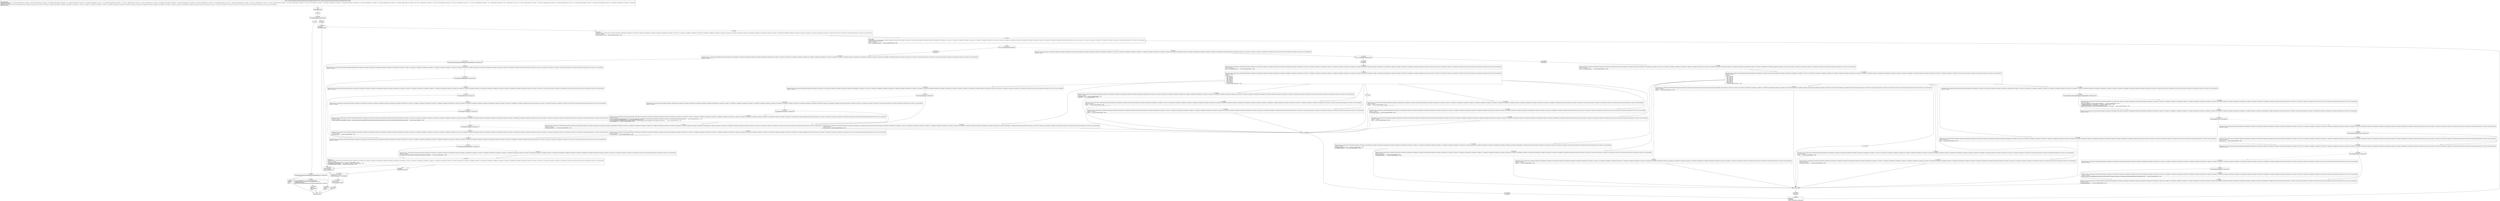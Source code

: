 digraph "CFG forandroidx.fragment.app.FragmentStateManager.moveToExpectedState()V" {
Node_86 [shape=record,label="{86\:\ ?|MTH_ENTER_BLOCK\l}"];
Node_88 [shape=record,label="{88\:\ 0x0000}"];
Node_89 [shape=record,label="{89\:\ 0x0005|if (r9.mMovingToState == false) goto L9\l}"];
Node_90 [shape=record,label="{90\:\ 0x0007}"];
Node_91 [shape=record,label="{91\:\ 0x000b|if (androidx.fragment.app.FragmentManager.isLoggingEnabled(2) == false) goto L8\l}"];
Node_92 [shape=record,label="{92\:\ 0x000d|java.lang.StringBuilder r0 = new java.lang.StringBuilder()\lr0.append(\"Ignoring re\-entrant call to moveToExpectedState() for \")\lr0.append(getFragment())\landroid.util.Log.v(androidx.fragment.app.FragmentStateManager.TAG, r0.toString())\l}"];
Node_93 [shape=record,label="{93\:\ 0x0025|RETURN\lORIG_RETURN\l|return\l}"];
Node_87 [shape=record,label="{87\:\ ?|MTH_EXIT_BLOCK\l}"];
Node_171 [shape=record,label="{171\:\ ?|SYNTHETIC\lRETURN\l|return\l}"];
Node_94 [shape=record,label="{94\:\ 0x0026|r0 = false\l}"];
Node_163 [shape=record,label="{163\:\ 0x0028|SYNTHETIC\lEXC_TOP_SPLITTER\l}"];
Node_95 [shape=record,label="{95\:\ 0x0028|TRY_ENTER\lTryCatch #0 \{all \-\> 0x0166, blocks: (B:95:0x0028, B:96:0x002a, B:98:0x0035, B:100:0x003b, B:101:0x0040, B:103:0x0044, B:104:0x0048, B:105:0x004e, B:106:0x0052, B:108:0x0058, B:110:0x005e, B:111:0x007c, B:112:0x0082, B:113:0x0086, B:114:0x008d, B:115:0x0091, B:117:0x0096, B:118:0x009b, B:120:0x00a0, B:121:0x00a5, B:122:0x00ab, B:123:0x00af, B:125:0x00b6, B:126:0x00cc, B:128:0x00d2, B:130:0x00d8, B:131:0x00db, B:133:0x00e1, B:135:0x00e7, B:136:0x00f8, B:137:0x00fd, B:138:0x0106, B:139:0x010e, B:140:0x0112, B:142:0x0117, B:144:0x011b, B:146:0x0121, B:148:0x0127, B:150:0x012d, B:152:0x0141, B:153:0x0145, B:154:0x0148, B:156:0x014e, B:157:0x0157), top: B:163:0x0028 \}\lCatch: all \-\> 0x0166\l|r9.mMovingToState = true     \/\/ Catch: java.lang.Throwable \-\> L166\l}"];
Node_96 [shape=record,label="{96\:\ 0x002a|LOOP_START\lTryCatch #0 \{all \-\> 0x0166, blocks: (B:95:0x0028, B:96:0x002a, B:98:0x0035, B:100:0x003b, B:101:0x0040, B:103:0x0044, B:104:0x0048, B:105:0x004e, B:106:0x0052, B:108:0x0058, B:110:0x005e, B:111:0x007c, B:112:0x0082, B:113:0x0086, B:114:0x008d, B:115:0x0091, B:117:0x0096, B:118:0x009b, B:120:0x00a0, B:121:0x00a5, B:122:0x00ab, B:123:0x00af, B:125:0x00b6, B:126:0x00cc, B:128:0x00d2, B:130:0x00d8, B:131:0x00db, B:133:0x00e1, B:135:0x00e7, B:136:0x00f8, B:137:0x00fd, B:138:0x0106, B:139:0x010e, B:140:0x0112, B:142:0x0117, B:144:0x011b, B:146:0x0121, B:148:0x0127, B:150:0x012d, B:152:0x0141, B:153:0x0145, B:154:0x0148, B:156:0x014e, B:157:0x0157), top: B:163:0x0028 \}\lLOOP:0: B:96:0x002a\-\>B:168:0x002a\lCatch: all \-\> 0x0166\l|int r4 = computeExpectedState()     \/\/ Catch: java.lang.Throwable \-\> L166\l}"];
Node_97 [shape=record,label="{97\:\ 0x0033|if (r4 == r9.mFragment.mState) goto L63\l}"];
Node_98 [shape=record,label="{98\:\ 0x0035|TryCatch #0 \{all \-\> 0x0166, blocks: (B:95:0x0028, B:96:0x002a, B:98:0x0035, B:100:0x003b, B:101:0x0040, B:103:0x0044, B:104:0x0048, B:105:0x004e, B:106:0x0052, B:108:0x0058, B:110:0x005e, B:111:0x007c, B:112:0x0082, B:113:0x0086, B:114:0x008d, B:115:0x0091, B:117:0x0096, B:118:0x009b, B:120:0x00a0, B:121:0x00a5, B:122:0x00ab, B:123:0x00af, B:125:0x00b6, B:126:0x00cc, B:128:0x00d2, B:130:0x00d8, B:131:0x00db, B:133:0x00e1, B:135:0x00e7, B:136:0x00f8, B:137:0x00fd, B:138:0x0106, B:139:0x010e, B:140:0x0112, B:142:0x0117, B:144:0x011b, B:146:0x0121, B:148:0x0127, B:150:0x012d, B:152:0x0141, B:153:0x0145, B:154:0x0148, B:156:0x014e, B:157:0x0157), top: B:163:0x0028 \}\lCatch: all \-\> 0x0166\l}"];
Node_99 [shape=record,label="{99\:\ 0x0039|if (r4 \<= r9.mFragment.mState) goto L16\l}"];
Node_166 [shape=record,label="{166\:\ 0x0096|SYNTHETIC\l}"];
Node_117 [shape=record,label="{117\:\ 0x0096|TryCatch #0 \{all \-\> 0x0166, blocks: (B:95:0x0028, B:96:0x002a, B:98:0x0035, B:100:0x003b, B:101:0x0040, B:103:0x0044, B:104:0x0048, B:105:0x004e, B:106:0x0052, B:108:0x0058, B:110:0x005e, B:111:0x007c, B:112:0x0082, B:113:0x0086, B:114:0x008d, B:115:0x0091, B:117:0x0096, B:118:0x009b, B:120:0x00a0, B:121:0x00a5, B:122:0x00ab, B:123:0x00af, B:125:0x00b6, B:126:0x00cc, B:128:0x00d2, B:130:0x00d8, B:131:0x00db, B:133:0x00e1, B:135:0x00e7, B:136:0x00f8, B:137:0x00fd, B:138:0x0106, B:139:0x010e, B:140:0x0112, B:142:0x0117, B:144:0x011b, B:146:0x0121, B:148:0x0127, B:150:0x012d, B:152:0x0141, B:153:0x0145, B:154:0x0148, B:156:0x014e, B:157:0x0157), top: B:163:0x0028 \}\lCatch: all \-\> 0x0166\l|int r4 = r9.mFragment.mState \- 1     \/\/ Catch: java.lang.Throwable \-\> L166\l}"];
Node_118 [shape=record,label="{118\:\ 0x009b|TryCatch #0 \{all \-\> 0x0166, blocks: (B:95:0x0028, B:96:0x002a, B:98:0x0035, B:100:0x003b, B:101:0x0040, B:103:0x0044, B:104:0x0048, B:105:0x004e, B:106:0x0052, B:108:0x0058, B:110:0x005e, B:111:0x007c, B:112:0x0082, B:113:0x0086, B:114:0x008d, B:115:0x0091, B:117:0x0096, B:118:0x009b, B:120:0x00a0, B:121:0x00a5, B:122:0x00ab, B:123:0x00af, B:125:0x00b6, B:126:0x00cc, B:128:0x00d2, B:130:0x00d8, B:131:0x00db, B:133:0x00e1, B:135:0x00e7, B:136:0x00f8, B:137:0x00fd, B:138:0x0106, B:139:0x010e, B:140:0x0112, B:142:0x0117, B:144:0x011b, B:146:0x0121, B:148:0x0127, B:150:0x012d, B:152:0x0141, B:153:0x0145, B:154:0x0148, B:156:0x014e, B:157:0x0157), top: B:163:0x0028 \}\lCatch: all \-\> 0x0166\l|switch(r4) \{\l    case \-1: goto L43;\l    case 0: goto L42;\l    case 1: goto L41;\l    case 2: goto L40;\l    case 3: goto L26;\l    case 4: goto L25;\l    case 5: goto L24;\l    case 6: goto L23;\l    default: goto L19;\l\}     \/\/ Catch: java.lang.Throwable \-\> L166\l}"];
Node_119 [shape=record,label="{119\:\ 0x009e}"];
Node_141 [shape=record,label="{141\:\ 0x0115}"];
Node_169 [shape=record,label="{169\:\ 0x002a|SYNTHETIC\l}"];
Node_168 [shape=record,label="{168\:\ 0x002a|LOOP_END\lSYNTHETIC\lLOOP:0: B:96:0x002a\-\>B:168:0x002a\l}"];
Node_120 [shape=record,label="{120\:\ 0x00a0|TryCatch #0 \{all \-\> 0x0166, blocks: (B:95:0x0028, B:96:0x002a, B:98:0x0035, B:100:0x003b, B:101:0x0040, B:103:0x0044, B:104:0x0048, B:105:0x004e, B:106:0x0052, B:108:0x0058, B:110:0x005e, B:111:0x007c, B:112:0x0082, B:113:0x0086, B:114:0x008d, B:115:0x0091, B:117:0x0096, B:118:0x009b, B:120:0x00a0, B:121:0x00a5, B:122:0x00ab, B:123:0x00af, B:125:0x00b6, B:126:0x00cc, B:128:0x00d2, B:130:0x00d8, B:131:0x00db, B:133:0x00e1, B:135:0x00e7, B:136:0x00f8, B:137:0x00fd, B:138:0x0106, B:139:0x010e, B:140:0x0112, B:142:0x0117, B:144:0x011b, B:146:0x0121, B:148:0x0127, B:150:0x012d, B:152:0x0141, B:153:0x0145, B:154:0x0148, B:156:0x014e, B:157:0x0157), top: B:163:0x0028 \}\lCatch: all \-\> 0x0166\l|pause()     \/\/ Catch: java.lang.Throwable \-\> L166\l}"];
Node_121 [shape=record,label="{121\:\ 0x00a5|TryCatch #0 \{all \-\> 0x0166, blocks: (B:95:0x0028, B:96:0x002a, B:98:0x0035, B:100:0x003b, B:101:0x0040, B:103:0x0044, B:104:0x0048, B:105:0x004e, B:106:0x0052, B:108:0x0058, B:110:0x005e, B:111:0x007c, B:112:0x0082, B:113:0x0086, B:114:0x008d, B:115:0x0091, B:117:0x0096, B:118:0x009b, B:120:0x00a0, B:121:0x00a5, B:122:0x00ab, B:123:0x00af, B:125:0x00b6, B:126:0x00cc, B:128:0x00d2, B:130:0x00d8, B:131:0x00db, B:133:0x00e1, B:135:0x00e7, B:136:0x00f8, B:137:0x00fd, B:138:0x0106, B:139:0x010e, B:140:0x0112, B:142:0x0117, B:144:0x011b, B:146:0x0121, B:148:0x0127, B:150:0x012d, B:152:0x0141, B:153:0x0145, B:154:0x0148, B:156:0x014e, B:157:0x0157), top: B:163:0x0028 \}\lCatch: all \-\> 0x0166\l|r9.mFragment.mState = 5     \/\/ Catch: java.lang.Throwable \-\> L166\l}"];
Node_122 [shape=record,label="{122\:\ 0x00ab|TryCatch #0 \{all \-\> 0x0166, blocks: (B:95:0x0028, B:96:0x002a, B:98:0x0035, B:100:0x003b, B:101:0x0040, B:103:0x0044, B:104:0x0048, B:105:0x004e, B:106:0x0052, B:108:0x0058, B:110:0x005e, B:111:0x007c, B:112:0x0082, B:113:0x0086, B:114:0x008d, B:115:0x0091, B:117:0x0096, B:118:0x009b, B:120:0x00a0, B:121:0x00a5, B:122:0x00ab, B:123:0x00af, B:125:0x00b6, B:126:0x00cc, B:128:0x00d2, B:130:0x00d8, B:131:0x00db, B:133:0x00e1, B:135:0x00e7, B:136:0x00f8, B:137:0x00fd, B:138:0x0106, B:139:0x010e, B:140:0x0112, B:142:0x0117, B:144:0x011b, B:146:0x0121, B:148:0x0127, B:150:0x012d, B:152:0x0141, B:153:0x0145, B:154:0x0148, B:156:0x014e, B:157:0x0157), top: B:163:0x0028 \}\lCatch: all \-\> 0x0166\l|stop()     \/\/ Catch: java.lang.Throwable \-\> L166\l}"];
Node_123 [shape=record,label="{123\:\ 0x00af|TryCatch #0 \{all \-\> 0x0166, blocks: (B:95:0x0028, B:96:0x002a, B:98:0x0035, B:100:0x003b, B:101:0x0040, B:103:0x0044, B:104:0x0048, B:105:0x004e, B:106:0x0052, B:108:0x0058, B:110:0x005e, B:111:0x007c, B:112:0x0082, B:113:0x0086, B:114:0x008d, B:115:0x0091, B:117:0x0096, B:118:0x009b, B:120:0x00a0, B:121:0x00a5, B:122:0x00ab, B:123:0x00af, B:125:0x00b6, B:126:0x00cc, B:128:0x00d2, B:130:0x00d8, B:131:0x00db, B:133:0x00e1, B:135:0x00e7, B:136:0x00f8, B:137:0x00fd, B:138:0x0106, B:139:0x010e, B:140:0x0112, B:142:0x0117, B:144:0x011b, B:146:0x0121, B:148:0x0127, B:150:0x012d, B:152:0x0141, B:153:0x0145, B:154:0x0148, B:156:0x014e, B:157:0x0157), top: B:163:0x0028 \}\lCatch: all \-\> 0x0166\l}"];
Node_124 [shape=record,label="{124\:\ 0x00b4|if (androidx.fragment.app.FragmentManager.isLoggingEnabled(3) == false) goto L29\l}"];
Node_125 [shape=record,label="{125\:\ 0x00b6|TryCatch #0 \{all \-\> 0x0166, blocks: (B:95:0x0028, B:96:0x002a, B:98:0x0035, B:100:0x003b, B:101:0x0040, B:103:0x0044, B:104:0x0048, B:105:0x004e, B:106:0x0052, B:108:0x0058, B:110:0x005e, B:111:0x007c, B:112:0x0082, B:113:0x0086, B:114:0x008d, B:115:0x0091, B:117:0x0096, B:118:0x009b, B:120:0x00a0, B:121:0x00a5, B:122:0x00ab, B:123:0x00af, B:125:0x00b6, B:126:0x00cc, B:128:0x00d2, B:130:0x00d8, B:131:0x00db, B:133:0x00e1, B:135:0x00e7, B:136:0x00f8, B:137:0x00fd, B:138:0x0106, B:139:0x010e, B:140:0x0112, B:142:0x0117, B:144:0x011b, B:146:0x0121, B:148:0x0127, B:150:0x012d, B:152:0x0141, B:153:0x0145, B:154:0x0148, B:156:0x014e, B:157:0x0157), top: B:163:0x0028 \}\lCatch: all \-\> 0x0166\l|java.lang.StringBuilder r7 = new java.lang.StringBuilder()     \/\/ Catch: java.lang.Throwable \-\> L166\lr7.append(\"movefrom ACTIVITY_CREATED: \")     \/\/ Catch: java.lang.Throwable \-\> L166\lr7.append(r9.mFragment)     \/\/ Catch: java.lang.Throwable \-\> L166\landroid.util.Log.d(androidx.fragment.app.FragmentStateManager.TAG, r7.toString())     \/\/ Catch: java.lang.Throwable \-\> L166\l}"];
Node_126 [shape=record,label="{126\:\ 0x00cc|TryCatch #0 \{all \-\> 0x0166, blocks: (B:95:0x0028, B:96:0x002a, B:98:0x0035, B:100:0x003b, B:101:0x0040, B:103:0x0044, B:104:0x0048, B:105:0x004e, B:106:0x0052, B:108:0x0058, B:110:0x005e, B:111:0x007c, B:112:0x0082, B:113:0x0086, B:114:0x008d, B:115:0x0091, B:117:0x0096, B:118:0x009b, B:120:0x00a0, B:121:0x00a5, B:122:0x00ab, B:123:0x00af, B:125:0x00b6, B:126:0x00cc, B:128:0x00d2, B:130:0x00d8, B:131:0x00db, B:133:0x00e1, B:135:0x00e7, B:136:0x00f8, B:137:0x00fd, B:138:0x0106, B:139:0x010e, B:140:0x0112, B:142:0x0117, B:144:0x011b, B:146:0x0121, B:148:0x0127, B:150:0x012d, B:152:0x0141, B:153:0x0145, B:154:0x0148, B:156:0x014e, B:157:0x0157), top: B:163:0x0028 \}\lCatch: all \-\> 0x0166\l}"];
Node_127 [shape=record,label="{127\:\ 0x00d0|if (r9.mFragment.mView == null) goto L34\l}"];
Node_128 [shape=record,label="{128\:\ 0x00d2|TryCatch #0 \{all \-\> 0x0166, blocks: (B:95:0x0028, B:96:0x002a, B:98:0x0035, B:100:0x003b, B:101:0x0040, B:103:0x0044, B:104:0x0048, B:105:0x004e, B:106:0x0052, B:108:0x0058, B:110:0x005e, B:111:0x007c, B:112:0x0082, B:113:0x0086, B:114:0x008d, B:115:0x0091, B:117:0x0096, B:118:0x009b, B:120:0x00a0, B:121:0x00a5, B:122:0x00ab, B:123:0x00af, B:125:0x00b6, B:126:0x00cc, B:128:0x00d2, B:130:0x00d8, B:131:0x00db, B:133:0x00e1, B:135:0x00e7, B:136:0x00f8, B:137:0x00fd, B:138:0x0106, B:139:0x010e, B:140:0x0112, B:142:0x0117, B:144:0x011b, B:146:0x0121, B:148:0x0127, B:150:0x012d, B:152:0x0141, B:153:0x0145, B:154:0x0148, B:156:0x014e, B:157:0x0157), top: B:163:0x0028 \}\lCatch: all \-\> 0x0166\l}"];
Node_129 [shape=record,label="{129\:\ 0x00d6|if (r9.mFragment.mSavedViewState != null) goto L34\l}"];
Node_130 [shape=record,label="{130\:\ 0x00d8|TryCatch #0 \{all \-\> 0x0166, blocks: (B:95:0x0028, B:96:0x002a, B:98:0x0035, B:100:0x003b, B:101:0x0040, B:103:0x0044, B:104:0x0048, B:105:0x004e, B:106:0x0052, B:108:0x0058, B:110:0x005e, B:111:0x007c, B:112:0x0082, B:113:0x0086, B:114:0x008d, B:115:0x0091, B:117:0x0096, B:118:0x009b, B:120:0x00a0, B:121:0x00a5, B:122:0x00ab, B:123:0x00af, B:125:0x00b6, B:126:0x00cc, B:128:0x00d2, B:130:0x00d8, B:131:0x00db, B:133:0x00e1, B:135:0x00e7, B:136:0x00f8, B:137:0x00fd, B:138:0x0106, B:139:0x010e, B:140:0x0112, B:142:0x0117, B:144:0x011b, B:146:0x0121, B:148:0x0127, B:150:0x012d, B:152:0x0141, B:153:0x0145, B:154:0x0148, B:156:0x014e, B:157:0x0157), top: B:163:0x0028 \}\lCatch: all \-\> 0x0166\l|saveViewState()     \/\/ Catch: java.lang.Throwable \-\> L166\l}"];
Node_131 [shape=record,label="{131\:\ 0x00db|TryCatch #0 \{all \-\> 0x0166, blocks: (B:95:0x0028, B:96:0x002a, B:98:0x0035, B:100:0x003b, B:101:0x0040, B:103:0x0044, B:104:0x0048, B:105:0x004e, B:106:0x0052, B:108:0x0058, B:110:0x005e, B:111:0x007c, B:112:0x0082, B:113:0x0086, B:114:0x008d, B:115:0x0091, B:117:0x0096, B:118:0x009b, B:120:0x00a0, B:121:0x00a5, B:122:0x00ab, B:123:0x00af, B:125:0x00b6, B:126:0x00cc, B:128:0x00d2, B:130:0x00d8, B:131:0x00db, B:133:0x00e1, B:135:0x00e7, B:136:0x00f8, B:137:0x00fd, B:138:0x0106, B:139:0x010e, B:140:0x0112, B:142:0x0117, B:144:0x011b, B:146:0x0121, B:148:0x0127, B:150:0x012d, B:152:0x0141, B:153:0x0145, B:154:0x0148, B:156:0x014e, B:157:0x0157), top: B:163:0x0028 \}\lCatch: all \-\> 0x0166\l}"];
Node_132 [shape=record,label="{132\:\ 0x00df|if (r9.mFragment.mView == null) goto L39\l}"];
Node_133 [shape=record,label="{133\:\ 0x00e1|TryCatch #0 \{all \-\> 0x0166, blocks: (B:95:0x0028, B:96:0x002a, B:98:0x0035, B:100:0x003b, B:101:0x0040, B:103:0x0044, B:104:0x0048, B:105:0x004e, B:106:0x0052, B:108:0x0058, B:110:0x005e, B:111:0x007c, B:112:0x0082, B:113:0x0086, B:114:0x008d, B:115:0x0091, B:117:0x0096, B:118:0x009b, B:120:0x00a0, B:121:0x00a5, B:122:0x00ab, B:123:0x00af, B:125:0x00b6, B:126:0x00cc, B:128:0x00d2, B:130:0x00d8, B:131:0x00db, B:133:0x00e1, B:135:0x00e7, B:136:0x00f8, B:137:0x00fd, B:138:0x0106, B:139:0x010e, B:140:0x0112, B:142:0x0117, B:144:0x011b, B:146:0x0121, B:148:0x0127, B:150:0x012d, B:152:0x0141, B:153:0x0145, B:154:0x0148, B:156:0x014e, B:157:0x0157), top: B:163:0x0028 \}\lCatch: all \-\> 0x0166\l}"];
Node_134 [shape=record,label="{134\:\ 0x00e5|if (r9.mFragment.mContainer == null) goto L39\l}"];
Node_135 [shape=record,label="{135\:\ 0x00e7|TryCatch #0 \{all \-\> 0x0166, blocks: (B:95:0x0028, B:96:0x002a, B:98:0x0035, B:100:0x003b, B:101:0x0040, B:103:0x0044, B:104:0x0048, B:105:0x004e, B:106:0x0052, B:108:0x0058, B:110:0x005e, B:111:0x007c, B:112:0x0082, B:113:0x0086, B:114:0x008d, B:115:0x0091, B:117:0x0096, B:118:0x009b, B:120:0x00a0, B:121:0x00a5, B:122:0x00ab, B:123:0x00af, B:125:0x00b6, B:126:0x00cc, B:128:0x00d2, B:130:0x00d8, B:131:0x00db, B:133:0x00e1, B:135:0x00e7, B:136:0x00f8, B:137:0x00fd, B:138:0x0106, B:139:0x010e, B:140:0x0112, B:142:0x0117, B:144:0x011b, B:146:0x0121, B:148:0x0127, B:150:0x012d, B:152:0x0141, B:153:0x0145, B:154:0x0148, B:156:0x014e, B:157:0x0157), top: B:163:0x0028 \}\lCatch: all \-\> 0x0166\l|androidx.fragment.app.SpecialEffectsController.getOrCreateController(r9.mFragment.mContainer, r9.mFragment.getParentFragmentManager()).enqueueRemove(r9)     \/\/ Catch: java.lang.Throwable \-\> L166\l}"];
Node_136 [shape=record,label="{136\:\ 0x00f8|TryCatch #0 \{all \-\> 0x0166, blocks: (B:95:0x0028, B:96:0x002a, B:98:0x0035, B:100:0x003b, B:101:0x0040, B:103:0x0044, B:104:0x0048, B:105:0x004e, B:106:0x0052, B:108:0x0058, B:110:0x005e, B:111:0x007c, B:112:0x0082, B:113:0x0086, B:114:0x008d, B:115:0x0091, B:117:0x0096, B:118:0x009b, B:120:0x00a0, B:121:0x00a5, B:122:0x00ab, B:123:0x00af, B:125:0x00b6, B:126:0x00cc, B:128:0x00d2, B:130:0x00d8, B:131:0x00db, B:133:0x00e1, B:135:0x00e7, B:136:0x00f8, B:137:0x00fd, B:138:0x0106, B:139:0x010e, B:140:0x0112, B:142:0x0117, B:144:0x011b, B:146:0x0121, B:148:0x0127, B:150:0x012d, B:152:0x0141, B:153:0x0145, B:154:0x0148, B:156:0x014e, B:157:0x0157), top: B:163:0x0028 \}\lCatch: all \-\> 0x0166\l|r9.mFragment.mState = 3     \/\/ Catch: java.lang.Throwable \-\> L166\l}"];
Node_137 [shape=record,label="{137\:\ 0x00fd|TryCatch #0 \{all \-\> 0x0166, blocks: (B:95:0x0028, B:96:0x002a, B:98:0x0035, B:100:0x003b, B:101:0x0040, B:103:0x0044, B:104:0x0048, B:105:0x004e, B:106:0x0052, B:108:0x0058, B:110:0x005e, B:111:0x007c, B:112:0x0082, B:113:0x0086, B:114:0x008d, B:115:0x0091, B:117:0x0096, B:118:0x009b, B:120:0x00a0, B:121:0x00a5, B:122:0x00ab, B:123:0x00af, B:125:0x00b6, B:126:0x00cc, B:128:0x00d2, B:130:0x00d8, B:131:0x00db, B:133:0x00e1, B:135:0x00e7, B:136:0x00f8, B:137:0x00fd, B:138:0x0106, B:139:0x010e, B:140:0x0112, B:142:0x0117, B:144:0x011b, B:146:0x0121, B:148:0x0127, B:150:0x012d, B:152:0x0141, B:153:0x0145, B:154:0x0148, B:156:0x014e, B:157:0x0157), top: B:163:0x0028 \}\lCatch: all \-\> 0x0166\l|r9.mFragment.mInLayout = false     \/\/ Catch: java.lang.Throwable \-\> L166\lr9.mFragment.mState = 2     \/\/ Catch: java.lang.Throwable \-\> L166\l}"];
Node_138 [shape=record,label="{138\:\ 0x0106|TryCatch #0 \{all \-\> 0x0166, blocks: (B:95:0x0028, B:96:0x002a, B:98:0x0035, B:100:0x003b, B:101:0x0040, B:103:0x0044, B:104:0x0048, B:105:0x004e, B:106:0x0052, B:108:0x0058, B:110:0x005e, B:111:0x007c, B:112:0x0082, B:113:0x0086, B:114:0x008d, B:115:0x0091, B:117:0x0096, B:118:0x009b, B:120:0x00a0, B:121:0x00a5, B:122:0x00ab, B:123:0x00af, B:125:0x00b6, B:126:0x00cc, B:128:0x00d2, B:130:0x00d8, B:131:0x00db, B:133:0x00e1, B:135:0x00e7, B:136:0x00f8, B:137:0x00fd, B:138:0x0106, B:139:0x010e, B:140:0x0112, B:142:0x0117, B:144:0x011b, B:146:0x0121, B:148:0x0127, B:150:0x012d, B:152:0x0141, B:153:0x0145, B:154:0x0148, B:156:0x014e, B:157:0x0157), top: B:163:0x0028 \}\lCatch: all \-\> 0x0166\l|destroyFragmentView()     \/\/ Catch: java.lang.Throwable \-\> L166\lr9.mFragment.mState = 1     \/\/ Catch: java.lang.Throwable \-\> L166\l}"];
Node_139 [shape=record,label="{139\:\ 0x010e|TryCatch #0 \{all \-\> 0x0166, blocks: (B:95:0x0028, B:96:0x002a, B:98:0x0035, B:100:0x003b, B:101:0x0040, B:103:0x0044, B:104:0x0048, B:105:0x004e, B:106:0x0052, B:108:0x0058, B:110:0x005e, B:111:0x007c, B:112:0x0082, B:113:0x0086, B:114:0x008d, B:115:0x0091, B:117:0x0096, B:118:0x009b, B:120:0x00a0, B:121:0x00a5, B:122:0x00ab, B:123:0x00af, B:125:0x00b6, B:126:0x00cc, B:128:0x00d2, B:130:0x00d8, B:131:0x00db, B:133:0x00e1, B:135:0x00e7, B:136:0x00f8, B:137:0x00fd, B:138:0x0106, B:139:0x010e, B:140:0x0112, B:142:0x0117, B:144:0x011b, B:146:0x0121, B:148:0x0127, B:150:0x012d, B:152:0x0141, B:153:0x0145, B:154:0x0148, B:156:0x014e, B:157:0x0157), top: B:163:0x0028 \}\lCatch: all \-\> 0x0166\l|destroy()     \/\/ Catch: java.lang.Throwable \-\> L166\l}"];
Node_140 [shape=record,label="{140\:\ 0x0112|TryCatch #0 \{all \-\> 0x0166, blocks: (B:95:0x0028, B:96:0x002a, B:98:0x0035, B:100:0x003b, B:101:0x0040, B:103:0x0044, B:104:0x0048, B:105:0x004e, B:106:0x0052, B:108:0x0058, B:110:0x005e, B:111:0x007c, B:112:0x0082, B:113:0x0086, B:114:0x008d, B:115:0x0091, B:117:0x0096, B:118:0x009b, B:120:0x00a0, B:121:0x00a5, B:122:0x00ab, B:123:0x00af, B:125:0x00b6, B:126:0x00cc, B:128:0x00d2, B:130:0x00d8, B:131:0x00db, B:133:0x00e1, B:135:0x00e7, B:136:0x00f8, B:137:0x00fd, B:138:0x0106, B:139:0x010e, B:140:0x0112, B:142:0x0117, B:144:0x011b, B:146:0x0121, B:148:0x0127, B:150:0x012d, B:152:0x0141, B:153:0x0145, B:154:0x0148, B:156:0x014e, B:157:0x0157), top: B:163:0x0028 \}\lCatch: all \-\> 0x0166\l|detach()     \/\/ Catch: java.lang.Throwable \-\> L166\l}"];
Node_167 [shape=record,label="{167\:\ 0x003b|SYNTHETIC\l}"];
Node_100 [shape=record,label="{100\:\ 0x003b|TryCatch #0 \{all \-\> 0x0166, blocks: (B:95:0x0028, B:96:0x002a, B:98:0x0035, B:100:0x003b, B:101:0x0040, B:103:0x0044, B:104:0x0048, B:105:0x004e, B:106:0x0052, B:108:0x0058, B:110:0x005e, B:111:0x007c, B:112:0x0082, B:113:0x0086, B:114:0x008d, B:115:0x0091, B:117:0x0096, B:118:0x009b, B:120:0x00a0, B:121:0x00a5, B:122:0x00ab, B:123:0x00af, B:125:0x00b6, B:126:0x00cc, B:128:0x00d2, B:130:0x00d8, B:131:0x00db, B:133:0x00e1, B:135:0x00e7, B:136:0x00f8, B:137:0x00fd, B:138:0x0106, B:139:0x010e, B:140:0x0112, B:142:0x0117, B:144:0x011b, B:146:0x0121, B:148:0x0127, B:150:0x012d, B:152:0x0141, B:153:0x0145, B:154:0x0148, B:156:0x014e, B:157:0x0157), top: B:163:0x0028 \}\lCatch: all \-\> 0x0166\l|int r4 = r9.mFragment.mState + 1     \/\/ Catch: java.lang.Throwable \-\> L166\l}"];
Node_101 [shape=record,label="{101\:\ 0x0040|TryCatch #0 \{all \-\> 0x0166, blocks: (B:95:0x0028, B:96:0x002a, B:98:0x0035, B:100:0x003b, B:101:0x0040, B:103:0x0044, B:104:0x0048, B:105:0x004e, B:106:0x0052, B:108:0x0058, B:110:0x005e, B:111:0x007c, B:112:0x0082, B:113:0x0086, B:114:0x008d, B:115:0x0091, B:117:0x0096, B:118:0x009b, B:120:0x00a0, B:121:0x00a5, B:122:0x00ab, B:123:0x00af, B:125:0x00b6, B:126:0x00cc, B:128:0x00d2, B:130:0x00d8, B:131:0x00db, B:133:0x00e1, B:135:0x00e7, B:136:0x00f8, B:137:0x00fd, B:138:0x0106, B:139:0x010e, B:140:0x0112, B:142:0x0117, B:144:0x011b, B:146:0x0121, B:148:0x0127, B:150:0x012d, B:152:0x0141, B:153:0x0145, B:154:0x0148, B:156:0x014e, B:157:0x0157), top: B:163:0x0028 \}\lCatch: all \-\> 0x0166\l|switch(r4) \{\l    case 0: goto L62;\l    case 1: goto L61;\l    case 2: goto L60;\l    case 3: goto L59;\l    case 4: goto L53;\l    case 5: goto L52;\l    case 6: goto L51;\l    case 7: goto L50;\l    default: goto L47;\l\}     \/\/ Catch: java.lang.Throwable \-\> L166\l}"];
Node_102 [shape=record,label="{102\:\ 0x0043}"];
Node_116 [shape=record,label="{116\:\ 0x0095}"];
Node_170 [shape=record,label="{170\:\ 0x002a|SYNTHETIC\l}"];
Node_103 [shape=record,label="{103\:\ 0x0044|TryCatch #0 \{all \-\> 0x0166, blocks: (B:95:0x0028, B:96:0x002a, B:98:0x0035, B:100:0x003b, B:101:0x0040, B:103:0x0044, B:104:0x0048, B:105:0x004e, B:106:0x0052, B:108:0x0058, B:110:0x005e, B:111:0x007c, B:112:0x0082, B:113:0x0086, B:114:0x008d, B:115:0x0091, B:117:0x0096, B:118:0x009b, B:120:0x00a0, B:121:0x00a5, B:122:0x00ab, B:123:0x00af, B:125:0x00b6, B:126:0x00cc, B:128:0x00d2, B:130:0x00d8, B:131:0x00db, B:133:0x00e1, B:135:0x00e7, B:136:0x00f8, B:137:0x00fd, B:138:0x0106, B:139:0x010e, B:140:0x0112, B:142:0x0117, B:144:0x011b, B:146:0x0121, B:148:0x0127, B:150:0x012d, B:152:0x0141, B:153:0x0145, B:154:0x0148, B:156:0x014e, B:157:0x0157), top: B:163:0x0028 \}\lCatch: all \-\> 0x0166\l|resume()     \/\/ Catch: java.lang.Throwable \-\> L166\l}"];
Node_104 [shape=record,label="{104\:\ 0x0048|TryCatch #0 \{all \-\> 0x0166, blocks: (B:95:0x0028, B:96:0x002a, B:98:0x0035, B:100:0x003b, B:101:0x0040, B:103:0x0044, B:104:0x0048, B:105:0x004e, B:106:0x0052, B:108:0x0058, B:110:0x005e, B:111:0x007c, B:112:0x0082, B:113:0x0086, B:114:0x008d, B:115:0x0091, B:117:0x0096, B:118:0x009b, B:120:0x00a0, B:121:0x00a5, B:122:0x00ab, B:123:0x00af, B:125:0x00b6, B:126:0x00cc, B:128:0x00d2, B:130:0x00d8, B:131:0x00db, B:133:0x00e1, B:135:0x00e7, B:136:0x00f8, B:137:0x00fd, B:138:0x0106, B:139:0x010e, B:140:0x0112, B:142:0x0117, B:144:0x011b, B:146:0x0121, B:148:0x0127, B:150:0x012d, B:152:0x0141, B:153:0x0145, B:154:0x0148, B:156:0x014e, B:157:0x0157), top: B:163:0x0028 \}\lCatch: all \-\> 0x0166\l|r9.mFragment.mState = 6     \/\/ Catch: java.lang.Throwable \-\> L166\l}"];
Node_105 [shape=record,label="{105\:\ 0x004e|TryCatch #0 \{all \-\> 0x0166, blocks: (B:95:0x0028, B:96:0x002a, B:98:0x0035, B:100:0x003b, B:101:0x0040, B:103:0x0044, B:104:0x0048, B:105:0x004e, B:106:0x0052, B:108:0x0058, B:110:0x005e, B:111:0x007c, B:112:0x0082, B:113:0x0086, B:114:0x008d, B:115:0x0091, B:117:0x0096, B:118:0x009b, B:120:0x00a0, B:121:0x00a5, B:122:0x00ab, B:123:0x00af, B:125:0x00b6, B:126:0x00cc, B:128:0x00d2, B:130:0x00d8, B:131:0x00db, B:133:0x00e1, B:135:0x00e7, B:136:0x00f8, B:137:0x00fd, B:138:0x0106, B:139:0x010e, B:140:0x0112, B:142:0x0117, B:144:0x011b, B:146:0x0121, B:148:0x0127, B:150:0x012d, B:152:0x0141, B:153:0x0145, B:154:0x0148, B:156:0x014e, B:157:0x0157), top: B:163:0x0028 \}\lCatch: all \-\> 0x0166\l|start()     \/\/ Catch: java.lang.Throwable \-\> L166\l}"];
Node_106 [shape=record,label="{106\:\ 0x0052|TryCatch #0 \{all \-\> 0x0166, blocks: (B:95:0x0028, B:96:0x002a, B:98:0x0035, B:100:0x003b, B:101:0x0040, B:103:0x0044, B:104:0x0048, B:105:0x004e, B:106:0x0052, B:108:0x0058, B:110:0x005e, B:111:0x007c, B:112:0x0082, B:113:0x0086, B:114:0x008d, B:115:0x0091, B:117:0x0096, B:118:0x009b, B:120:0x00a0, B:121:0x00a5, B:122:0x00ab, B:123:0x00af, B:125:0x00b6, B:126:0x00cc, B:128:0x00d2, B:130:0x00d8, B:131:0x00db, B:133:0x00e1, B:135:0x00e7, B:136:0x00f8, B:137:0x00fd, B:138:0x0106, B:139:0x010e, B:140:0x0112, B:142:0x0117, B:144:0x011b, B:146:0x0121, B:148:0x0127, B:150:0x012d, B:152:0x0141, B:153:0x0145, B:154:0x0148, B:156:0x014e, B:157:0x0157), top: B:163:0x0028 \}\lCatch: all \-\> 0x0166\l}"];
Node_107 [shape=record,label="{107\:\ 0x0056|if (r9.mFragment.mView == null) goto L58\l}"];
Node_108 [shape=record,label="{108\:\ 0x0058|TryCatch #0 \{all \-\> 0x0166, blocks: (B:95:0x0028, B:96:0x002a, B:98:0x0035, B:100:0x003b, B:101:0x0040, B:103:0x0044, B:104:0x0048, B:105:0x004e, B:106:0x0052, B:108:0x0058, B:110:0x005e, B:111:0x007c, B:112:0x0082, B:113:0x0086, B:114:0x008d, B:115:0x0091, B:117:0x0096, B:118:0x009b, B:120:0x00a0, B:121:0x00a5, B:122:0x00ab, B:123:0x00af, B:125:0x00b6, B:126:0x00cc, B:128:0x00d2, B:130:0x00d8, B:131:0x00db, B:133:0x00e1, B:135:0x00e7, B:136:0x00f8, B:137:0x00fd, B:138:0x0106, B:139:0x010e, B:140:0x0112, B:142:0x0117, B:144:0x011b, B:146:0x0121, B:148:0x0127, B:150:0x012d, B:152:0x0141, B:153:0x0145, B:154:0x0148, B:156:0x014e, B:157:0x0157), top: B:163:0x0028 \}\lCatch: all \-\> 0x0166\l}"];
Node_109 [shape=record,label="{109\:\ 0x005c|if (r9.mFragment.mContainer == null) goto L58\l}"];
Node_110 [shape=record,label="{110\:\ 0x005e|TryCatch #0 \{all \-\> 0x0166, blocks: (B:95:0x0028, B:96:0x002a, B:98:0x0035, B:100:0x003b, B:101:0x0040, B:103:0x0044, B:104:0x0048, B:105:0x004e, B:106:0x0052, B:108:0x0058, B:110:0x005e, B:111:0x007c, B:112:0x0082, B:113:0x0086, B:114:0x008d, B:115:0x0091, B:117:0x0096, B:118:0x009b, B:120:0x00a0, B:121:0x00a5, B:122:0x00ab, B:123:0x00af, B:125:0x00b6, B:126:0x00cc, B:128:0x00d2, B:130:0x00d8, B:131:0x00db, B:133:0x00e1, B:135:0x00e7, B:136:0x00f8, B:137:0x00fd, B:138:0x0106, B:139:0x010e, B:140:0x0112, B:142:0x0117, B:144:0x011b, B:146:0x0121, B:148:0x0127, B:150:0x012d, B:152:0x0141, B:153:0x0145, B:154:0x0148, B:156:0x014e, B:157:0x0157), top: B:163:0x0028 \}\lCatch: all \-\> 0x0166\l|androidx.fragment.app.SpecialEffectsController r6 = androidx.fragment.app.SpecialEffectsController.getOrCreateController(r9.mFragment.mContainer, r9.mFragment.getParentFragmentManager())     \/\/ Catch: java.lang.Throwable \-\> L166\lint r7 = r9.mFragment.mView.getVisibility()     \/\/ Catch: java.lang.Throwable \-\> L166\landroidx.fragment.app.SpecialEffectsController$Operation$State r8 = androidx.fragment.app.SpecialEffectsController.Operation.State.from(r7)     \/\/ Catch: java.lang.Throwable \-\> L166\lr6.enqueueAdd(r8, r9)     \/\/ Catch: java.lang.Throwable \-\> L166\l}"];
Node_111 [shape=record,label="{111\:\ 0x007c|TryCatch #0 \{all \-\> 0x0166, blocks: (B:95:0x0028, B:96:0x002a, B:98:0x0035, B:100:0x003b, B:101:0x0040, B:103:0x0044, B:104:0x0048, B:105:0x004e, B:106:0x0052, B:108:0x0058, B:110:0x005e, B:111:0x007c, B:112:0x0082, B:113:0x0086, B:114:0x008d, B:115:0x0091, B:117:0x0096, B:118:0x009b, B:120:0x00a0, B:121:0x00a5, B:122:0x00ab, B:123:0x00af, B:125:0x00b6, B:126:0x00cc, B:128:0x00d2, B:130:0x00d8, B:131:0x00db, B:133:0x00e1, B:135:0x00e7, B:136:0x00f8, B:137:0x00fd, B:138:0x0106, B:139:0x010e, B:140:0x0112, B:142:0x0117, B:144:0x011b, B:146:0x0121, B:148:0x0127, B:150:0x012d, B:152:0x0141, B:153:0x0145, B:154:0x0148, B:156:0x014e, B:157:0x0157), top: B:163:0x0028 \}\lCatch: all \-\> 0x0166\l|r9.mFragment.mState = 4     \/\/ Catch: java.lang.Throwable \-\> L166\l}"];
Node_112 [shape=record,label="{112\:\ 0x0082|TryCatch #0 \{all \-\> 0x0166, blocks: (B:95:0x0028, B:96:0x002a, B:98:0x0035, B:100:0x003b, B:101:0x0040, B:103:0x0044, B:104:0x0048, B:105:0x004e, B:106:0x0052, B:108:0x0058, B:110:0x005e, B:111:0x007c, B:112:0x0082, B:113:0x0086, B:114:0x008d, B:115:0x0091, B:117:0x0096, B:118:0x009b, B:120:0x00a0, B:121:0x00a5, B:122:0x00ab, B:123:0x00af, B:125:0x00b6, B:126:0x00cc, B:128:0x00d2, B:130:0x00d8, B:131:0x00db, B:133:0x00e1, B:135:0x00e7, B:136:0x00f8, B:137:0x00fd, B:138:0x0106, B:139:0x010e, B:140:0x0112, B:142:0x0117, B:144:0x011b, B:146:0x0121, B:148:0x0127, B:150:0x012d, B:152:0x0141, B:153:0x0145, B:154:0x0148, B:156:0x014e, B:157:0x0157), top: B:163:0x0028 \}\lCatch: all \-\> 0x0166\l|activityCreated()     \/\/ Catch: java.lang.Throwable \-\> L166\l}"];
Node_113 [shape=record,label="{113\:\ 0x0086|TryCatch #0 \{all \-\> 0x0166, blocks: (B:95:0x0028, B:96:0x002a, B:98:0x0035, B:100:0x003b, B:101:0x0040, B:103:0x0044, B:104:0x0048, B:105:0x004e, B:106:0x0052, B:108:0x0058, B:110:0x005e, B:111:0x007c, B:112:0x0082, B:113:0x0086, B:114:0x008d, B:115:0x0091, B:117:0x0096, B:118:0x009b, B:120:0x00a0, B:121:0x00a5, B:122:0x00ab, B:123:0x00af, B:125:0x00b6, B:126:0x00cc, B:128:0x00d2, B:130:0x00d8, B:131:0x00db, B:133:0x00e1, B:135:0x00e7, B:136:0x00f8, B:137:0x00fd, B:138:0x0106, B:139:0x010e, B:140:0x0112, B:142:0x0117, B:144:0x011b, B:146:0x0121, B:148:0x0127, B:150:0x012d, B:152:0x0141, B:153:0x0145, B:154:0x0148, B:156:0x014e, B:157:0x0157), top: B:163:0x0028 \}\lCatch: all \-\> 0x0166\l|ensureInflatedView()     \/\/ Catch: java.lang.Throwable \-\> L166\lcreateView()     \/\/ Catch: java.lang.Throwable \-\> L166\l}"];
Node_114 [shape=record,label="{114\:\ 0x008d|TryCatch #0 \{all \-\> 0x0166, blocks: (B:95:0x0028, B:96:0x002a, B:98:0x0035, B:100:0x003b, B:101:0x0040, B:103:0x0044, B:104:0x0048, B:105:0x004e, B:106:0x0052, B:108:0x0058, B:110:0x005e, B:111:0x007c, B:112:0x0082, B:113:0x0086, B:114:0x008d, B:115:0x0091, B:117:0x0096, B:118:0x009b, B:120:0x00a0, B:121:0x00a5, B:122:0x00ab, B:123:0x00af, B:125:0x00b6, B:126:0x00cc, B:128:0x00d2, B:130:0x00d8, B:131:0x00db, B:133:0x00e1, B:135:0x00e7, B:136:0x00f8, B:137:0x00fd, B:138:0x0106, B:139:0x010e, B:140:0x0112, B:142:0x0117, B:144:0x011b, B:146:0x0121, B:148:0x0127, B:150:0x012d, B:152:0x0141, B:153:0x0145, B:154:0x0148, B:156:0x014e, B:157:0x0157), top: B:163:0x0028 \}\lCatch: all \-\> 0x0166\l|create()     \/\/ Catch: java.lang.Throwable \-\> L166\l}"];
Node_115 [shape=record,label="{115\:\ 0x0091|TryCatch #0 \{all \-\> 0x0166, blocks: (B:95:0x0028, B:96:0x002a, B:98:0x0035, B:100:0x003b, B:101:0x0040, B:103:0x0044, B:104:0x0048, B:105:0x004e, B:106:0x0052, B:108:0x0058, B:110:0x005e, B:111:0x007c, B:112:0x0082, B:113:0x0086, B:114:0x008d, B:115:0x0091, B:117:0x0096, B:118:0x009b, B:120:0x00a0, B:121:0x00a5, B:122:0x00ab, B:123:0x00af, B:125:0x00b6, B:126:0x00cc, B:128:0x00d2, B:130:0x00d8, B:131:0x00db, B:133:0x00e1, B:135:0x00e7, B:136:0x00f8, B:137:0x00fd, B:138:0x0106, B:139:0x010e, B:140:0x0112, B:142:0x0117, B:144:0x011b, B:146:0x0121, B:148:0x0127, B:150:0x012d, B:152:0x0141, B:153:0x0145, B:154:0x0148, B:156:0x014e, B:157:0x0157), top: B:163:0x0028 \}\lCatch: all \-\> 0x0166\l|attach()     \/\/ Catch: java.lang.Throwable \-\> L166\l}"];
Node_165 [shape=record,label="{165\:\ 0x0117|SYNTHETIC\l}"];
Node_142 [shape=record,label="{142\:\ 0x0117|TryCatch #0 \{all \-\> 0x0166, blocks: (B:95:0x0028, B:96:0x002a, B:98:0x0035, B:100:0x003b, B:101:0x0040, B:103:0x0044, B:104:0x0048, B:105:0x004e, B:106:0x0052, B:108:0x0058, B:110:0x005e, B:111:0x007c, B:112:0x0082, B:113:0x0086, B:114:0x008d, B:115:0x0091, B:117:0x0096, B:118:0x009b, B:120:0x00a0, B:121:0x00a5, B:122:0x00ab, B:123:0x00af, B:125:0x00b6, B:126:0x00cc, B:128:0x00d2, B:130:0x00d8, B:131:0x00db, B:133:0x00e1, B:135:0x00e7, B:136:0x00f8, B:137:0x00fd, B:138:0x0106, B:139:0x010e, B:140:0x0112, B:142:0x0117, B:144:0x011b, B:146:0x0121, B:148:0x0127, B:150:0x012d, B:152:0x0141, B:153:0x0145, B:154:0x0148, B:156:0x014e, B:157:0x0157), top: B:163:0x0028 \}\lCatch: all \-\> 0x0166\l}"];
Node_143 [shape=record,label="{143\:\ 0x0119|if (androidx.fragment.app.FragmentManager.USE_STATE_MANAGER == false) goto L81\l}"];
Node_144 [shape=record,label="{144\:\ 0x011b|TryCatch #0 \{all \-\> 0x0166, blocks: (B:95:0x0028, B:96:0x002a, B:98:0x0035, B:100:0x003b, B:101:0x0040, B:103:0x0044, B:104:0x0048, B:105:0x004e, B:106:0x0052, B:108:0x0058, B:110:0x005e, B:111:0x007c, B:112:0x0082, B:113:0x0086, B:114:0x008d, B:115:0x0091, B:117:0x0096, B:118:0x009b, B:120:0x00a0, B:121:0x00a5, B:122:0x00ab, B:123:0x00af, B:125:0x00b6, B:126:0x00cc, B:128:0x00d2, B:130:0x00d8, B:131:0x00db, B:133:0x00e1, B:135:0x00e7, B:136:0x00f8, B:137:0x00fd, B:138:0x0106, B:139:0x010e, B:140:0x0112, B:142:0x0117, B:144:0x011b, B:146:0x0121, B:148:0x0127, B:150:0x012d, B:152:0x0141, B:153:0x0145, B:154:0x0148, B:156:0x014e, B:157:0x0157), top: B:163:0x0028 \}\lCatch: all \-\> 0x0166\l}"];
Node_145 [shape=record,label="{145\:\ 0x011f|if (r9.mFragment.mHiddenChanged == false) goto L81\l}"];
Node_146 [shape=record,label="{146\:\ 0x0121|TryCatch #0 \{all \-\> 0x0166, blocks: (B:95:0x0028, B:96:0x002a, B:98:0x0035, B:100:0x003b, B:101:0x0040, B:103:0x0044, B:104:0x0048, B:105:0x004e, B:106:0x0052, B:108:0x0058, B:110:0x005e, B:111:0x007c, B:112:0x0082, B:113:0x0086, B:114:0x008d, B:115:0x0091, B:117:0x0096, B:118:0x009b, B:120:0x00a0, B:121:0x00a5, B:122:0x00ab, B:123:0x00af, B:125:0x00b6, B:126:0x00cc, B:128:0x00d2, B:130:0x00d8, B:131:0x00db, B:133:0x00e1, B:135:0x00e7, B:136:0x00f8, B:137:0x00fd, B:138:0x0106, B:139:0x010e, B:140:0x0112, B:142:0x0117, B:144:0x011b, B:146:0x0121, B:148:0x0127, B:150:0x012d, B:152:0x0141, B:153:0x0145, B:154:0x0148, B:156:0x014e, B:157:0x0157), top: B:163:0x0028 \}\lCatch: all \-\> 0x0166\l}"];
Node_147 [shape=record,label="{147\:\ 0x0125|if (r9.mFragment.mView == null) goto L76\l}"];
Node_148 [shape=record,label="{148\:\ 0x0127|TryCatch #0 \{all \-\> 0x0166, blocks: (B:95:0x0028, B:96:0x002a, B:98:0x0035, B:100:0x003b, B:101:0x0040, B:103:0x0044, B:104:0x0048, B:105:0x004e, B:106:0x0052, B:108:0x0058, B:110:0x005e, B:111:0x007c, B:112:0x0082, B:113:0x0086, B:114:0x008d, B:115:0x0091, B:117:0x0096, B:118:0x009b, B:120:0x00a0, B:121:0x00a5, B:122:0x00ab, B:123:0x00af, B:125:0x00b6, B:126:0x00cc, B:128:0x00d2, B:130:0x00d8, B:131:0x00db, B:133:0x00e1, B:135:0x00e7, B:136:0x00f8, B:137:0x00fd, B:138:0x0106, B:139:0x010e, B:140:0x0112, B:142:0x0117, B:144:0x011b, B:146:0x0121, B:148:0x0127, B:150:0x012d, B:152:0x0141, B:153:0x0145, B:154:0x0148, B:156:0x014e, B:157:0x0157), top: B:163:0x0028 \}\lCatch: all \-\> 0x0166\l}"];
Node_149 [shape=record,label="{149\:\ 0x012b|if (r9.mFragment.mContainer == null) goto L76\l}"];
Node_150 [shape=record,label="{150\:\ 0x012d|TryCatch #0 \{all \-\> 0x0166, blocks: (B:95:0x0028, B:96:0x002a, B:98:0x0035, B:100:0x003b, B:101:0x0040, B:103:0x0044, B:104:0x0048, B:105:0x004e, B:106:0x0052, B:108:0x0058, B:110:0x005e, B:111:0x007c, B:112:0x0082, B:113:0x0086, B:114:0x008d, B:115:0x0091, B:117:0x0096, B:118:0x009b, B:120:0x00a0, B:121:0x00a5, B:122:0x00ab, B:123:0x00af, B:125:0x00b6, B:126:0x00cc, B:128:0x00d2, B:130:0x00d8, B:131:0x00db, B:133:0x00e1, B:135:0x00e7, B:136:0x00f8, B:137:0x00fd, B:138:0x0106, B:139:0x010e, B:140:0x0112, B:142:0x0117, B:144:0x011b, B:146:0x0121, B:148:0x0127, B:150:0x012d, B:152:0x0141, B:153:0x0145, B:154:0x0148, B:156:0x014e, B:157:0x0157), top: B:163:0x0028 \}\lCatch: all \-\> 0x0166\l|androidx.fragment.app.SpecialEffectsController r1 = androidx.fragment.app.SpecialEffectsController.getOrCreateController(r9.mFragment.mContainer, r9.mFragment.getParentFragmentManager())     \/\/ Catch: java.lang.Throwable \-\> L166\l}"];
Node_151 [shape=record,label="{151\:\ 0x013f|if (r9.mFragment.mHidden == false) goto L75\l}"];
Node_152 [shape=record,label="{152\:\ 0x0141|TryCatch #0 \{all \-\> 0x0166, blocks: (B:95:0x0028, B:96:0x002a, B:98:0x0035, B:100:0x003b, B:101:0x0040, B:103:0x0044, B:104:0x0048, B:105:0x004e, B:106:0x0052, B:108:0x0058, B:110:0x005e, B:111:0x007c, B:112:0x0082, B:113:0x0086, B:114:0x008d, B:115:0x0091, B:117:0x0096, B:118:0x009b, B:120:0x00a0, B:121:0x00a5, B:122:0x00ab, B:123:0x00af, B:125:0x00b6, B:126:0x00cc, B:128:0x00d2, B:130:0x00d8, B:131:0x00db, B:133:0x00e1, B:135:0x00e7, B:136:0x00f8, B:137:0x00fd, B:138:0x0106, B:139:0x010e, B:140:0x0112, B:142:0x0117, B:144:0x011b, B:146:0x0121, B:148:0x0127, B:150:0x012d, B:152:0x0141, B:153:0x0145, B:154:0x0148, B:156:0x014e, B:157:0x0157), top: B:163:0x0028 \}\lCatch: all \-\> 0x0166\l|r1.enqueueHide(r9)     \/\/ Catch: java.lang.Throwable \-\> L166\l}"];
Node_153 [shape=record,label="{153\:\ 0x0145|TryCatch #0 \{all \-\> 0x0166, blocks: (B:95:0x0028, B:96:0x002a, B:98:0x0035, B:100:0x003b, B:101:0x0040, B:103:0x0044, B:104:0x0048, B:105:0x004e, B:106:0x0052, B:108:0x0058, B:110:0x005e, B:111:0x007c, B:112:0x0082, B:113:0x0086, B:114:0x008d, B:115:0x0091, B:117:0x0096, B:118:0x009b, B:120:0x00a0, B:121:0x00a5, B:122:0x00ab, B:123:0x00af, B:125:0x00b6, B:126:0x00cc, B:128:0x00d2, B:130:0x00d8, B:131:0x00db, B:133:0x00e1, B:135:0x00e7, B:136:0x00f8, B:137:0x00fd, B:138:0x0106, B:139:0x010e, B:140:0x0112, B:142:0x0117, B:144:0x011b, B:146:0x0121, B:148:0x0127, B:150:0x012d, B:152:0x0141, B:153:0x0145, B:154:0x0148, B:156:0x014e, B:157:0x0157), top: B:163:0x0028 \}\lCatch: all \-\> 0x0166\l|r1.enqueueShow(r9)     \/\/ Catch: java.lang.Throwable \-\> L166\l}"];
Node_154 [shape=record,label="{154\:\ 0x0148|TryCatch #0 \{all \-\> 0x0166, blocks: (B:95:0x0028, B:96:0x002a, B:98:0x0035, B:100:0x003b, B:101:0x0040, B:103:0x0044, B:104:0x0048, B:105:0x004e, B:106:0x0052, B:108:0x0058, B:110:0x005e, B:111:0x007c, B:112:0x0082, B:113:0x0086, B:114:0x008d, B:115:0x0091, B:117:0x0096, B:118:0x009b, B:120:0x00a0, B:121:0x00a5, B:122:0x00ab, B:123:0x00af, B:125:0x00b6, B:126:0x00cc, B:128:0x00d2, B:130:0x00d8, B:131:0x00db, B:133:0x00e1, B:135:0x00e7, B:136:0x00f8, B:137:0x00fd, B:138:0x0106, B:139:0x010e, B:140:0x0112, B:142:0x0117, B:144:0x011b, B:146:0x0121, B:148:0x0127, B:150:0x012d, B:152:0x0141, B:153:0x0145, B:154:0x0148, B:156:0x014e, B:157:0x0157), top: B:163:0x0028 \}\lCatch: all \-\> 0x0166\l}"];
Node_155 [shape=record,label="{155\:\ 0x014c|if (r9.mFragment.mFragmentManager == null) goto L79\l}"];
Node_156 [shape=record,label="{156\:\ 0x014e|TryCatch #0 \{all \-\> 0x0166, blocks: (B:95:0x0028, B:96:0x002a, B:98:0x0035, B:100:0x003b, B:101:0x0040, B:103:0x0044, B:104:0x0048, B:105:0x004e, B:106:0x0052, B:108:0x0058, B:110:0x005e, B:111:0x007c, B:112:0x0082, B:113:0x0086, B:114:0x008d, B:115:0x0091, B:117:0x0096, B:118:0x009b, B:120:0x00a0, B:121:0x00a5, B:122:0x00ab, B:123:0x00af, B:125:0x00b6, B:126:0x00cc, B:128:0x00d2, B:130:0x00d8, B:131:0x00db, B:133:0x00e1, B:135:0x00e7, B:136:0x00f8, B:137:0x00fd, B:138:0x0106, B:139:0x010e, B:140:0x0112, B:142:0x0117, B:144:0x011b, B:146:0x0121, B:148:0x0127, B:150:0x012d, B:152:0x0141, B:153:0x0145, B:154:0x0148, B:156:0x014e, B:157:0x0157), top: B:163:0x0028 \}\lCatch: all \-\> 0x0166\l|r9.mFragment.mFragmentManager.invalidateMenuForFragment(r9.mFragment)     \/\/ Catch: java.lang.Throwable \-\> L166\l}"];
Node_157 [shape=record,label="{157\:\ 0x0157|TRY_LEAVE\lTryCatch #0 \{all \-\> 0x0166, blocks: (B:95:0x0028, B:96:0x002a, B:98:0x0035, B:100:0x003b, B:101:0x0040, B:103:0x0044, B:104:0x0048, B:105:0x004e, B:106:0x0052, B:108:0x0058, B:110:0x005e, B:111:0x007c, B:112:0x0082, B:113:0x0086, B:114:0x008d, B:115:0x0091, B:117:0x0096, B:118:0x009b, B:120:0x00a0, B:121:0x00a5, B:122:0x00ab, B:123:0x00af, B:125:0x00b6, B:126:0x00cc, B:128:0x00d2, B:130:0x00d8, B:131:0x00db, B:133:0x00e1, B:135:0x00e7, B:136:0x00f8, B:137:0x00fd, B:138:0x0106, B:139:0x010e, B:140:0x0112, B:142:0x0117, B:144:0x011b, B:146:0x0121, B:148:0x0127, B:150:0x012d, B:152:0x0141, B:153:0x0145, B:154:0x0148, B:156:0x014e, B:157:0x0157), top: B:163:0x0028 \}\lCatch: all \-\> 0x0166\l|r9.mFragment.mHiddenChanged = false     \/\/ Catch: java.lang.Throwable \-\> L166\landroidx.fragment.app.Fragment r1 = r9.mFragment     \/\/ Catch: java.lang.Throwable \-\> L166\lr1.onHiddenChanged(r1.mHidden)     \/\/ Catch: java.lang.Throwable \-\> L166\l}"];
Node_164 [shape=record,label="{164\:\ ?|SYNTHETIC\lEXC_BOTTOM_SPLITTER\l}"];
Node_158 [shape=record,label="{158\:\ 0x0162|DONT_GENERATE\l|r9.mMovingToState = r0\l}"];
Node_159 [shape=record,label="{159\:\ 0x0165|RETURN\l|return\l}"];
Node_160 [shape=record,label="{160\:\ 0x0166|ExcHandler: all \-\> 0x0166\l|java.lang.Throwable r1 = move\-exception\l}"];
Node_161 [shape=record,label="{161\:\ 0x0167|FINALLY_INSNS\l|r9.mMovingToState = false\l}"];
Node_162 [shape=record,label="{162\:\ 0x0169|throw r1\l}"];
MethodNode[shape=record,label="{public void androidx.fragment.app.FragmentStateManager.moveToExpectedState((r9v0 'this' androidx.fragment.app.FragmentStateManager A[IMMUTABLE_TYPE, THIS]))  | USE_LINES_HINTS\lCROSS_EDGE: B:91:0x000b \-\> B:93:0x0025, BACK_EDGE: B:116:0x0095 \-\> B:96:0x002a, CROSS_EDGE: B:103:0x0044 \-\> B:116:0x0095, CROSS_EDGE: B:104:0x0048 \-\> B:116:0x0095, CROSS_EDGE: B:105:0x004e \-\> B:116:0x0095, CROSS_EDGE: B:111:0x007c \-\> B:116:0x0095, CROSS_EDGE: B:109:0x005c \-\> B:111:0x007c, CROSS_EDGE: B:107:0x0056 \-\> B:111:0x007c, CROSS_EDGE: B:112:0x0082 \-\> B:116:0x0095, CROSS_EDGE: B:113:0x0086 \-\> B:116:0x0095, CROSS_EDGE: B:114:0x008d \-\> B:116:0x0095, CROSS_EDGE: B:115:0x0091 \-\> B:116:0x0095, BACK_EDGE: B:141:0x0115 \-\> B:96:0x002a, CROSS_EDGE: B:120:0x00a0 \-\> B:141:0x0115, CROSS_EDGE: B:121:0x00a5 \-\> B:141:0x0115, CROSS_EDGE: B:122:0x00ab \-\> B:141:0x0115, CROSS_EDGE: B:136:0x00f8 \-\> B:141:0x0115, CROSS_EDGE: B:134:0x00e5 \-\> B:136:0x00f8, CROSS_EDGE: B:132:0x00df \-\> B:136:0x00f8, CROSS_EDGE: B:129:0x00d6 \-\> B:131:0x00db, CROSS_EDGE: B:127:0x00d0 \-\> B:131:0x00db, CROSS_EDGE: B:124:0x00b4 \-\> B:126:0x00cc, CROSS_EDGE: B:137:0x00fd \-\> B:141:0x0115, CROSS_EDGE: B:138:0x0106 \-\> B:141:0x0115, CROSS_EDGE: B:139:0x010e \-\> B:141:0x0115, CROSS_EDGE: B:140:0x0112 \-\> B:141:0x0115, CROSS_EDGE: B:159:0x0165 \-\> B:87:?, CROSS_EDGE: B:162:0x0169 \-\> B:87:?, CROSS_EDGE: B:155:0x014c \-\> B:157:0x0157, CROSS_EDGE: B:153:0x0145 \-\> B:154:0x0148, CROSS_EDGE: B:149:0x012b \-\> B:154:0x0148, CROSS_EDGE: B:147:0x0125 \-\> B:154:0x0148, CROSS_EDGE: B:145:0x011f \-\> B:158:0x0162, CROSS_EDGE: B:143:0x0119 \-\> B:158:0x0162, CROSS_EDGE: B:163:0x0028 \-\> B:160:0x0166\lINLINE_NOT_NEEDED\lTryCatch #0 \{all \-\> 0x0166, blocks: (B:95:0x0028, B:96:0x002a, B:98:0x0035, B:100:0x003b, B:101:0x0040, B:103:0x0044, B:104:0x0048, B:105:0x004e, B:106:0x0052, B:108:0x0058, B:110:0x005e, B:111:0x007c, B:112:0x0082, B:113:0x0086, B:114:0x008d, B:115:0x0091, B:117:0x0096, B:118:0x009b, B:120:0x00a0, B:121:0x00a5, B:122:0x00ab, B:123:0x00af, B:125:0x00b6, B:126:0x00cc, B:128:0x00d2, B:130:0x00d8, B:131:0x00db, B:133:0x00e1, B:135:0x00e7, B:136:0x00f8, B:137:0x00fd, B:138:0x0106, B:139:0x010e, B:140:0x0112, B:142:0x0117, B:144:0x011b, B:146:0x0121, B:148:0x0127, B:150:0x012d, B:152:0x0141, B:153:0x0145, B:154:0x0148, B:156:0x014e, B:157:0x0157), top: B:163:0x0028 \}\lTYPE_VARS: EMPTY\l}"];
MethodNode -> Node_86;Node_86 -> Node_88;
Node_88 -> Node_89;
Node_89 -> Node_90[style=dashed];
Node_89 -> Node_94;
Node_90 -> Node_91;
Node_91 -> Node_92[style=dashed];
Node_91 -> Node_171;
Node_92 -> Node_93;
Node_93 -> Node_87;
Node_171 -> Node_87;
Node_94 -> Node_163;
Node_163 -> Node_95;
Node_163 -> Node_160;
Node_95 -> Node_96;
Node_96 -> Node_97;
Node_97 -> Node_98[style=dashed];
Node_97 -> Node_165;
Node_98 -> Node_99;
Node_99 -> Node_166;
Node_99 -> Node_167[style=dashed];
Node_166 -> Node_117;
Node_117 -> Node_118;
Node_118 -> Node_119;
Node_118 -> Node_120;
Node_118 -> Node_121;
Node_118 -> Node_122;
Node_118 -> Node_123;
Node_118 -> Node_137;
Node_118 -> Node_138;
Node_118 -> Node_139;
Node_118 -> Node_140;
Node_119 -> Node_141;
Node_141 -> Node_169;
Node_169 -> Node_168;
Node_168 -> Node_96;
Node_120 -> Node_141;
Node_121 -> Node_141;
Node_122 -> Node_141;
Node_123 -> Node_124;
Node_124 -> Node_125[style=dashed];
Node_124 -> Node_126;
Node_125 -> Node_126;
Node_126 -> Node_127;
Node_127 -> Node_128[style=dashed];
Node_127 -> Node_131;
Node_128 -> Node_129;
Node_129 -> Node_130[style=dashed];
Node_129 -> Node_131;
Node_130 -> Node_131;
Node_131 -> Node_132;
Node_132 -> Node_133[style=dashed];
Node_132 -> Node_136;
Node_133 -> Node_134;
Node_134 -> Node_135[style=dashed];
Node_134 -> Node_136;
Node_135 -> Node_136;
Node_136 -> Node_141;
Node_137 -> Node_141;
Node_138 -> Node_141;
Node_139 -> Node_141;
Node_140 -> Node_141;
Node_167 -> Node_100;
Node_100 -> Node_101;
Node_101 -> Node_102;
Node_101 -> Node_103;
Node_101 -> Node_104;
Node_101 -> Node_105;
Node_101 -> Node_106;
Node_101 -> Node_112;
Node_101 -> Node_113;
Node_101 -> Node_114;
Node_101 -> Node_115;
Node_102 -> Node_116;
Node_116 -> Node_170;
Node_170 -> Node_168;
Node_103 -> Node_116;
Node_104 -> Node_116;
Node_105 -> Node_116;
Node_106 -> Node_107;
Node_107 -> Node_108[style=dashed];
Node_107 -> Node_111;
Node_108 -> Node_109;
Node_109 -> Node_110[style=dashed];
Node_109 -> Node_111;
Node_110 -> Node_111;
Node_111 -> Node_116;
Node_112 -> Node_116;
Node_113 -> Node_116;
Node_114 -> Node_116;
Node_115 -> Node_116;
Node_165 -> Node_142;
Node_142 -> Node_143;
Node_143 -> Node_144[style=dashed];
Node_143 -> Node_158;
Node_144 -> Node_145;
Node_145 -> Node_146[style=dashed];
Node_145 -> Node_158;
Node_146 -> Node_147;
Node_147 -> Node_148[style=dashed];
Node_147 -> Node_154;
Node_148 -> Node_149;
Node_149 -> Node_150[style=dashed];
Node_149 -> Node_154;
Node_150 -> Node_151;
Node_151 -> Node_152[style=dashed];
Node_151 -> Node_153;
Node_152 -> Node_154;
Node_153 -> Node_154;
Node_154 -> Node_155;
Node_155 -> Node_156[style=dashed];
Node_155 -> Node_157;
Node_156 -> Node_157;
Node_157 -> Node_158;
Node_157 -> Node_164;
Node_164 -> Node_160;
Node_158 -> Node_159;
Node_159 -> Node_87;
Node_160 -> Node_161;
Node_161 -> Node_162;
Node_162 -> Node_87;
}

